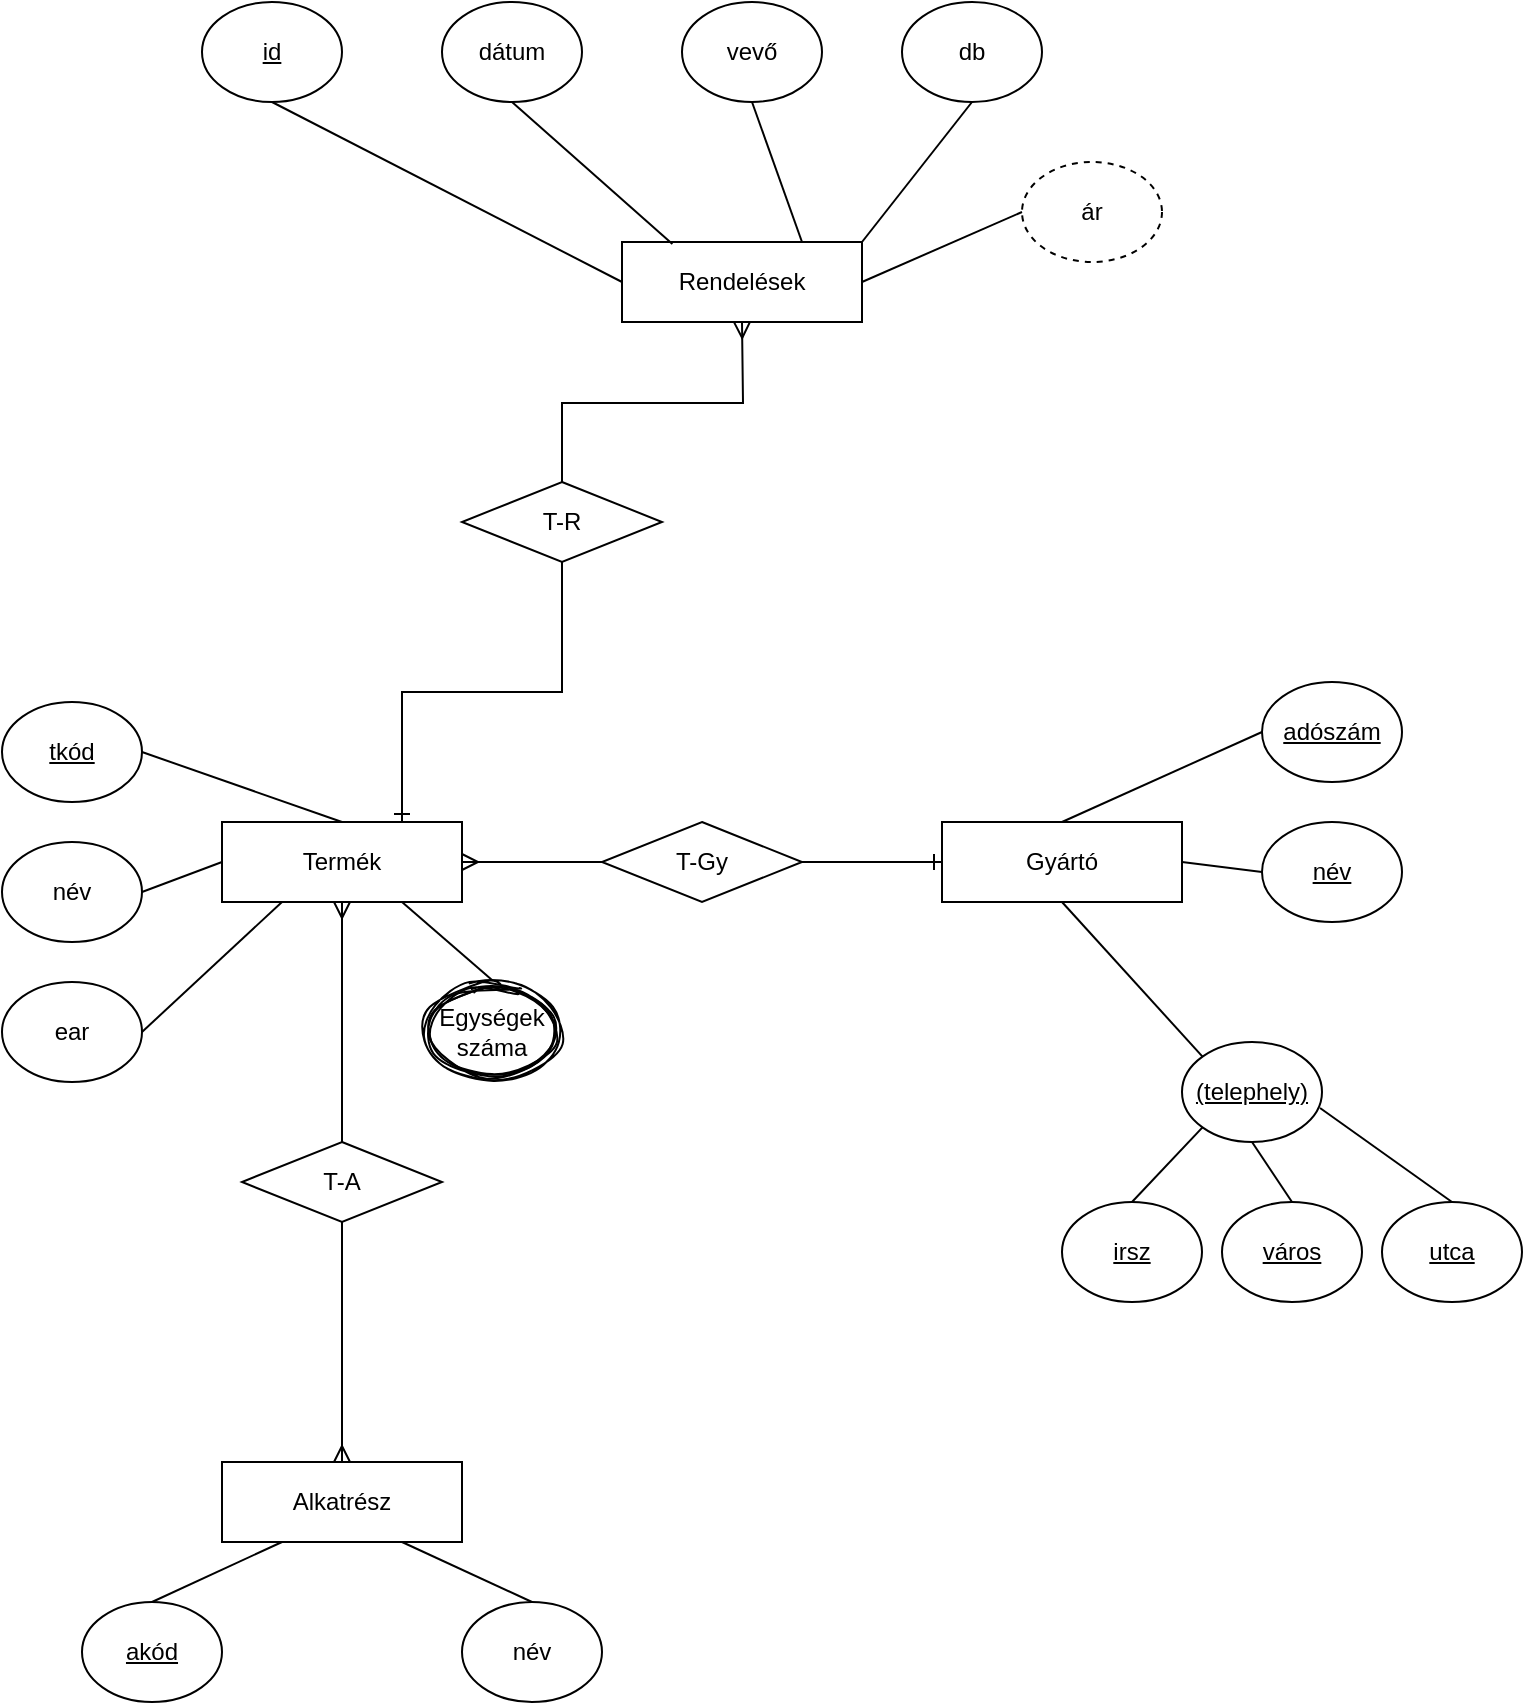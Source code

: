 <mxfile version="20.4.0" type="github">
  <diagram id="R2lEEEUBdFMjLlhIrx00" name="Page-1">
    <mxGraphModel dx="981" dy="1348" grid="1" gridSize="10" guides="1" tooltips="1" connect="1" arrows="1" fold="1" page="0" pageScale="1" pageWidth="850" pageHeight="1100" math="0" shadow="0" extFonts="Permanent Marker^https://fonts.googleapis.com/css?family=Permanent+Marker">
      <root>
        <mxCell id="0" />
        <mxCell id="1" parent="0" />
        <mxCell id="8ALKErCeM23Yrif92zyI-1" value="Termék" style="rounded=0;whiteSpace=wrap;html=1;" vertex="1" parent="1">
          <mxGeometry x="500" y="-230" width="120" height="40" as="geometry" />
        </mxCell>
        <mxCell id="8ALKErCeM23Yrif92zyI-2" value="Gyártó" style="rounded=0;whiteSpace=wrap;html=1;" vertex="1" parent="1">
          <mxGeometry x="860" y="-230" width="120" height="40" as="geometry" />
        </mxCell>
        <mxCell id="8ALKErCeM23Yrif92zyI-3" value="T-Gy" style="shape=rhombus;perimeter=rhombusPerimeter;whiteSpace=wrap;html=1;align=center;" vertex="1" parent="1">
          <mxGeometry x="690" y="-230" width="100" height="40" as="geometry" />
        </mxCell>
        <mxCell id="8ALKErCeM23Yrif92zyI-4" value="" style="edgeStyle=entityRelationEdgeStyle;fontSize=12;html=1;endArrow=ERmany;rounded=0;entryX=1;entryY=0.5;entryDx=0;entryDy=0;exitX=0;exitY=0.5;exitDx=0;exitDy=0;" edge="1" parent="1" source="8ALKErCeM23Yrif92zyI-3" target="8ALKErCeM23Yrif92zyI-1">
          <mxGeometry width="100" height="100" relative="1" as="geometry">
            <mxPoint x="580" y="-70" as="sourcePoint" />
            <mxPoint x="680" y="-170" as="targetPoint" />
          </mxGeometry>
        </mxCell>
        <mxCell id="8ALKErCeM23Yrif92zyI-5" value="tkód" style="ellipse;whiteSpace=wrap;html=1;verticalAlign=middle;fontStyle=4" vertex="1" parent="1">
          <mxGeometry x="390" y="-290" width="70" height="50" as="geometry" />
        </mxCell>
        <mxCell id="8ALKErCeM23Yrif92zyI-6" value="név" style="ellipse;whiteSpace=wrap;html=1;" vertex="1" parent="1">
          <mxGeometry x="390" y="-220" width="70" height="50" as="geometry" />
        </mxCell>
        <mxCell id="8ALKErCeM23Yrif92zyI-7" value="ear" style="ellipse;whiteSpace=wrap;html=1;" vertex="1" parent="1">
          <mxGeometry x="390" y="-150" width="70" height="50" as="geometry" />
        </mxCell>
        <mxCell id="8ALKErCeM23Yrif92zyI-8" value="" style="endArrow=none;html=1;rounded=0;exitX=1;exitY=0.5;exitDx=0;exitDy=0;entryX=0.5;entryY=0;entryDx=0;entryDy=0;" edge="1" parent="1" source="8ALKErCeM23Yrif92zyI-5" target="8ALKErCeM23Yrif92zyI-1">
          <mxGeometry relative="1" as="geometry">
            <mxPoint x="650" y="-160" as="sourcePoint" />
            <mxPoint x="810" y="-160" as="targetPoint" />
          </mxGeometry>
        </mxCell>
        <mxCell id="8ALKErCeM23Yrif92zyI-9" value="" style="endArrow=none;html=1;rounded=0;exitX=1;exitY=0.5;exitDx=0;exitDy=0;entryX=0;entryY=0.5;entryDx=0;entryDy=0;" edge="1" parent="1" source="8ALKErCeM23Yrif92zyI-6" target="8ALKErCeM23Yrif92zyI-1">
          <mxGeometry relative="1" as="geometry">
            <mxPoint x="650" y="-160" as="sourcePoint" />
            <mxPoint x="810" y="-160" as="targetPoint" />
          </mxGeometry>
        </mxCell>
        <mxCell id="8ALKErCeM23Yrif92zyI-10" value="" style="endArrow=none;html=1;rounded=0;exitX=1;exitY=0.5;exitDx=0;exitDy=0;entryX=0.25;entryY=1;entryDx=0;entryDy=0;" edge="1" parent="1" source="8ALKErCeM23Yrif92zyI-7" target="8ALKErCeM23Yrif92zyI-1">
          <mxGeometry relative="1" as="geometry">
            <mxPoint x="650" y="-160" as="sourcePoint" />
            <mxPoint x="500" y="-130" as="targetPoint" />
          </mxGeometry>
        </mxCell>
        <mxCell id="8ALKErCeM23Yrif92zyI-11" value="adószám" style="ellipse;whiteSpace=wrap;html=1;verticalAlign=middle;fontStyle=4" vertex="1" parent="1">
          <mxGeometry x="1020" y="-300" width="70" height="50" as="geometry" />
        </mxCell>
        <mxCell id="8ALKErCeM23Yrif92zyI-12" value="név" style="ellipse;whiteSpace=wrap;html=1;verticalAlign=middle;fontStyle=4" vertex="1" parent="1">
          <mxGeometry x="1020" y="-230" width="70" height="50" as="geometry" />
        </mxCell>
        <mxCell id="8ALKErCeM23Yrif92zyI-13" value="(telephely)" style="ellipse;whiteSpace=wrap;html=1;verticalAlign=middle;fontStyle=4" vertex="1" parent="1">
          <mxGeometry x="980" y="-120" width="70" height="50" as="geometry" />
        </mxCell>
        <mxCell id="8ALKErCeM23Yrif92zyI-14" value="" style="endArrow=none;html=1;rounded=0;entryX=0;entryY=0.5;entryDx=0;entryDy=0;exitX=0.5;exitY=0;exitDx=0;exitDy=0;" edge="1" parent="1" source="8ALKErCeM23Yrif92zyI-2" target="8ALKErCeM23Yrif92zyI-11">
          <mxGeometry relative="1" as="geometry">
            <mxPoint x="650" y="-160" as="sourcePoint" />
            <mxPoint x="810" y="-160" as="targetPoint" />
          </mxGeometry>
        </mxCell>
        <mxCell id="8ALKErCeM23Yrif92zyI-15" value="" style="endArrow=none;html=1;rounded=0;entryX=0;entryY=0.5;entryDx=0;entryDy=0;exitX=1;exitY=0.5;exitDx=0;exitDy=0;" edge="1" parent="1" source="8ALKErCeM23Yrif92zyI-2" target="8ALKErCeM23Yrif92zyI-12">
          <mxGeometry relative="1" as="geometry">
            <mxPoint x="650" y="-160" as="sourcePoint" />
            <mxPoint x="810" y="-160" as="targetPoint" />
          </mxGeometry>
        </mxCell>
        <mxCell id="8ALKErCeM23Yrif92zyI-16" value="" style="endArrow=none;html=1;rounded=0;entryX=0;entryY=0;entryDx=0;entryDy=0;exitX=0.5;exitY=1;exitDx=0;exitDy=0;" edge="1" parent="1" source="8ALKErCeM23Yrif92zyI-2" target="8ALKErCeM23Yrif92zyI-13">
          <mxGeometry relative="1" as="geometry">
            <mxPoint x="650" y="-160" as="sourcePoint" />
            <mxPoint x="810" y="-160" as="targetPoint" />
          </mxGeometry>
        </mxCell>
        <mxCell id="8ALKErCeM23Yrif92zyI-17" value="" style="edgeStyle=entityRelationEdgeStyle;fontSize=12;html=1;endArrow=ERone;endFill=1;rounded=0;entryX=0;entryY=0.5;entryDx=0;entryDy=0;exitX=1;exitY=0.5;exitDx=0;exitDy=0;" edge="1" parent="1" source="8ALKErCeM23Yrif92zyI-3" target="8ALKErCeM23Yrif92zyI-2">
          <mxGeometry width="100" height="100" relative="1" as="geometry">
            <mxPoint x="715" y="-100" as="sourcePoint" />
            <mxPoint x="815" y="-200" as="targetPoint" />
          </mxGeometry>
        </mxCell>
        <mxCell id="8ALKErCeM23Yrif92zyI-18" value="irsz" style="ellipse;whiteSpace=wrap;html=1;verticalAlign=middle;fontStyle=4" vertex="1" parent="1">
          <mxGeometry x="920" y="-40" width="70" height="50" as="geometry" />
        </mxCell>
        <mxCell id="8ALKErCeM23Yrif92zyI-19" value="város" style="ellipse;whiteSpace=wrap;html=1;verticalAlign=middle;fontStyle=4" vertex="1" parent="1">
          <mxGeometry x="1000" y="-40" width="70" height="50" as="geometry" />
        </mxCell>
        <mxCell id="8ALKErCeM23Yrif92zyI-20" value="utca" style="ellipse;whiteSpace=wrap;html=1;verticalAlign=middle;fontStyle=4" vertex="1" parent="1">
          <mxGeometry x="1080" y="-40" width="70" height="50" as="geometry" />
        </mxCell>
        <mxCell id="8ALKErCeM23Yrif92zyI-21" value="" style="endArrow=none;html=1;rounded=0;entryX=0.986;entryY=0.66;entryDx=0;entryDy=0;entryPerimeter=0;exitX=0.5;exitY=0;exitDx=0;exitDy=0;" edge="1" parent="1" source="8ALKErCeM23Yrif92zyI-20" target="8ALKErCeM23Yrif92zyI-13">
          <mxGeometry relative="1" as="geometry">
            <mxPoint x="680" y="20" as="sourcePoint" />
            <mxPoint x="840" y="20" as="targetPoint" />
          </mxGeometry>
        </mxCell>
        <mxCell id="8ALKErCeM23Yrif92zyI-22" value="" style="endArrow=none;html=1;rounded=0;entryX=0.5;entryY=0;entryDx=0;entryDy=0;exitX=0.5;exitY=1;exitDx=0;exitDy=0;" edge="1" parent="1" source="8ALKErCeM23Yrif92zyI-13" target="8ALKErCeM23Yrif92zyI-19">
          <mxGeometry relative="1" as="geometry">
            <mxPoint x="680" y="20" as="sourcePoint" />
            <mxPoint x="840" y="20" as="targetPoint" />
          </mxGeometry>
        </mxCell>
        <mxCell id="8ALKErCeM23Yrif92zyI-23" value="" style="endArrow=none;html=1;rounded=0;entryX=0.5;entryY=0;entryDx=0;entryDy=0;exitX=0;exitY=1;exitDx=0;exitDy=0;" edge="1" parent="1" source="8ALKErCeM23Yrif92zyI-13" target="8ALKErCeM23Yrif92zyI-18">
          <mxGeometry relative="1" as="geometry">
            <mxPoint x="680" y="20" as="sourcePoint" />
            <mxPoint x="840" y="20" as="targetPoint" />
          </mxGeometry>
        </mxCell>
        <mxCell id="8ALKErCeM23Yrif92zyI-24" value="" style="endArrow=none;html=1;rounded=0;entryX=0.5;entryY=0;entryDx=0;entryDy=0;exitX=0.75;exitY=1;exitDx=0;exitDy=0;" edge="1" parent="1" source="8ALKErCeM23Yrif92zyI-1">
          <mxGeometry relative="1" as="geometry">
            <mxPoint x="660" y="-180" as="sourcePoint" />
            <mxPoint x="635" y="-151" as="targetPoint" />
          </mxGeometry>
        </mxCell>
        <mxCell id="8ALKErCeM23Yrif92zyI-25" value="Alkatrész" style="rounded=0;whiteSpace=wrap;html=1;" vertex="1" parent="1">
          <mxGeometry x="500" y="90" width="120" height="40" as="geometry" />
        </mxCell>
        <mxCell id="8ALKErCeM23Yrif92zyI-26" value="T-A" style="shape=rhombus;perimeter=rhombusPerimeter;whiteSpace=wrap;html=1;align=center;" vertex="1" parent="1">
          <mxGeometry x="510" y="-70" width="100" height="40" as="geometry" />
        </mxCell>
        <mxCell id="8ALKErCeM23Yrif92zyI-27" value="Egységek száma" style="ellipse;shape=doubleEllipse;margin=3;whiteSpace=wrap;html=1;align=center;shadow=0;sketch=1;fillStyle=solid;strokeColor=default;" vertex="1" parent="1">
          <mxGeometry x="600" y="-150" width="70" height="50" as="geometry" />
        </mxCell>
        <mxCell id="8ALKErCeM23Yrif92zyI-28" value="akód" style="ellipse;whiteSpace=wrap;html=1;fontStyle=4" vertex="1" parent="1">
          <mxGeometry x="430" y="160" width="70" height="50" as="geometry" />
        </mxCell>
        <mxCell id="8ALKErCeM23Yrif92zyI-29" value="név" style="ellipse;whiteSpace=wrap;html=1;" vertex="1" parent="1">
          <mxGeometry x="620" y="160" width="70" height="50" as="geometry" />
        </mxCell>
        <mxCell id="8ALKErCeM23Yrif92zyI-30" value="" style="endArrow=none;html=1;rounded=0;strokeColor=default;jumpStyle=line;exitX=0.5;exitY=0;exitDx=0;exitDy=0;entryX=0.25;entryY=1;entryDx=0;entryDy=0;" edge="1" parent="1" source="8ALKErCeM23Yrif92zyI-28" target="8ALKErCeM23Yrif92zyI-25">
          <mxGeometry relative="1" as="geometry">
            <mxPoint x="520" y="70" as="sourcePoint" />
            <mxPoint x="680" y="70" as="targetPoint" />
          </mxGeometry>
        </mxCell>
        <mxCell id="8ALKErCeM23Yrif92zyI-31" value="" style="endArrow=none;html=1;rounded=0;strokeColor=default;jumpStyle=line;entryX=0.5;entryY=0;entryDx=0;entryDy=0;exitX=0.75;exitY=1;exitDx=0;exitDy=0;" edge="1" parent="1" source="8ALKErCeM23Yrif92zyI-25" target="8ALKErCeM23Yrif92zyI-29">
          <mxGeometry relative="1" as="geometry">
            <mxPoint x="520" y="70" as="sourcePoint" />
            <mxPoint x="680" y="70" as="targetPoint" />
          </mxGeometry>
        </mxCell>
        <mxCell id="8ALKErCeM23Yrif92zyI-32" value="" style="fontSize=12;html=1;endArrow=ERmany;rounded=0;strokeColor=default;jumpStyle=line;exitX=0.5;exitY=0;exitDx=0;exitDy=0;entryX=0.5;entryY=1;entryDx=0;entryDy=0;" edge="1" parent="1" source="8ALKErCeM23Yrif92zyI-26" target="8ALKErCeM23Yrif92zyI-1">
          <mxGeometry width="100" height="100" relative="1" as="geometry">
            <mxPoint x="590" y="-70.48" as="sourcePoint" />
            <mxPoint x="720" y="-70" as="targetPoint" />
          </mxGeometry>
        </mxCell>
        <mxCell id="8ALKErCeM23Yrif92zyI-33" value="" style="fontSize=12;html=1;endArrow=ERmany;strokeColor=default;jumpStyle=line;entryX=0.5;entryY=0;entryDx=0;entryDy=0;exitX=0.5;exitY=1;exitDx=0;exitDy=0;rounded=0;endFill=0;" edge="1" parent="1" source="8ALKErCeM23Yrif92zyI-26" target="8ALKErCeM23Yrif92zyI-25">
          <mxGeometry width="100" height="100" relative="1" as="geometry">
            <mxPoint x="550" y="20" as="sourcePoint" />
            <mxPoint x="650" y="-80" as="targetPoint" />
          </mxGeometry>
        </mxCell>
        <mxCell id="8ALKErCeM23Yrif92zyI-34" value="Rendelések" style="rounded=0;whiteSpace=wrap;html=1;" vertex="1" parent="1">
          <mxGeometry x="700" y="-520" width="120" height="40" as="geometry" />
        </mxCell>
        <mxCell id="8ALKErCeM23Yrif92zyI-35" value="T-R" style="shape=rhombus;perimeter=rhombusPerimeter;whiteSpace=wrap;html=1;align=center;" vertex="1" parent="1">
          <mxGeometry x="620" y="-400" width="100" height="40" as="geometry" />
        </mxCell>
        <mxCell id="8ALKErCeM23Yrif92zyI-36" value="" style="fontSize=12;html=1;endArrow=ERone;endFill=1;rounded=0;exitX=0.5;exitY=1;exitDx=0;exitDy=0;entryX=0.75;entryY=0;entryDx=0;entryDy=0;edgeStyle=orthogonalEdgeStyle;" edge="1" parent="1" source="8ALKErCeM23Yrif92zyI-35" target="8ALKErCeM23Yrif92zyI-1">
          <mxGeometry width="100" height="100" relative="1" as="geometry">
            <mxPoint x="780" y="-340" as="sourcePoint" />
            <mxPoint x="880" y="-440" as="targetPoint" />
          </mxGeometry>
        </mxCell>
        <mxCell id="8ALKErCeM23Yrif92zyI-37" value="" style="edgeStyle=orthogonalEdgeStyle;fontSize=12;html=1;endArrow=ERmany;rounded=0;exitX=0.5;exitY=0;exitDx=0;exitDy=0;" edge="1" parent="1" source="8ALKErCeM23Yrif92zyI-35">
          <mxGeometry width="100" height="100" relative="1" as="geometry">
            <mxPoint x="680" y="-380" as="sourcePoint" />
            <mxPoint x="760" y="-480" as="targetPoint" />
          </mxGeometry>
        </mxCell>
        <mxCell id="8ALKErCeM23Yrif92zyI-38" value="id" style="ellipse;whiteSpace=wrap;html=1;verticalAlign=middle;fontStyle=4" vertex="1" parent="1">
          <mxGeometry x="490" y="-640" width="70" height="50" as="geometry" />
        </mxCell>
        <mxCell id="8ALKErCeM23Yrif92zyI-39" value="dátum" style="ellipse;whiteSpace=wrap;html=1;verticalAlign=middle;fontStyle=0" vertex="1" parent="1">
          <mxGeometry x="610" y="-640" width="70" height="50" as="geometry" />
        </mxCell>
        <mxCell id="8ALKErCeM23Yrif92zyI-40" value="vevő" style="ellipse;whiteSpace=wrap;html=1;verticalAlign=middle;fontStyle=0" vertex="1" parent="1">
          <mxGeometry x="730" y="-640" width="70" height="50" as="geometry" />
        </mxCell>
        <mxCell id="8ALKErCeM23Yrif92zyI-41" value="db" style="ellipse;whiteSpace=wrap;html=1;verticalAlign=middle;fontStyle=0" vertex="1" parent="1">
          <mxGeometry x="840" y="-640" width="70" height="50" as="geometry" />
        </mxCell>
        <mxCell id="8ALKErCeM23Yrif92zyI-42" value="" style="endArrow=none;html=1;rounded=0;exitX=0.5;exitY=1;exitDx=0;exitDy=0;entryX=0;entryY=0.5;entryDx=0;entryDy=0;" edge="1" parent="1" source="8ALKErCeM23Yrif92zyI-38" target="8ALKErCeM23Yrif92zyI-34">
          <mxGeometry relative="1" as="geometry">
            <mxPoint x="560" y="-580" as="sourcePoint" />
            <mxPoint x="720" y="-580" as="targetPoint" />
          </mxGeometry>
        </mxCell>
        <mxCell id="8ALKErCeM23Yrif92zyI-43" value="" style="endArrow=none;html=1;rounded=0;entryX=0.21;entryY=0.024;entryDx=0;entryDy=0;entryPerimeter=0;exitX=0.5;exitY=1;exitDx=0;exitDy=0;" edge="1" parent="1" source="8ALKErCeM23Yrif92zyI-39" target="8ALKErCeM23Yrif92zyI-34">
          <mxGeometry relative="1" as="geometry">
            <mxPoint x="560" y="-580" as="sourcePoint" />
            <mxPoint x="720" y="-580" as="targetPoint" />
          </mxGeometry>
        </mxCell>
        <mxCell id="8ALKErCeM23Yrif92zyI-44" value="" style="endArrow=none;html=1;rounded=0;entryX=0.75;entryY=0;entryDx=0;entryDy=0;exitX=0.5;exitY=1;exitDx=0;exitDy=0;" edge="1" parent="1" source="8ALKErCeM23Yrif92zyI-40" target="8ALKErCeM23Yrif92zyI-34">
          <mxGeometry relative="1" as="geometry">
            <mxPoint x="560" y="-580" as="sourcePoint" />
            <mxPoint x="720" y="-580" as="targetPoint" />
          </mxGeometry>
        </mxCell>
        <mxCell id="8ALKErCeM23Yrif92zyI-45" value="" style="endArrow=none;html=1;rounded=0;entryX=1;entryY=0;entryDx=0;entryDy=0;exitX=0.5;exitY=1;exitDx=0;exitDy=0;" edge="1" parent="1" source="8ALKErCeM23Yrif92zyI-41" target="8ALKErCeM23Yrif92zyI-34">
          <mxGeometry relative="1" as="geometry">
            <mxPoint x="560" y="-580" as="sourcePoint" />
            <mxPoint x="720" y="-580" as="targetPoint" />
          </mxGeometry>
        </mxCell>
        <mxCell id="8ALKErCeM23Yrif92zyI-46" value="ár" style="ellipse;whiteSpace=wrap;html=1;verticalAlign=middle;fontStyle=0;dashed=1;" vertex="1" parent="1">
          <mxGeometry x="900" y="-560" width="70" height="50" as="geometry" />
        </mxCell>
        <mxCell id="8ALKErCeM23Yrif92zyI-47" value="" style="endArrow=none;html=1;rounded=0;exitX=1;exitY=0.5;exitDx=0;exitDy=0;entryX=0;entryY=0.5;entryDx=0;entryDy=0;" edge="1" parent="1" source="8ALKErCeM23Yrif92zyI-34" target="8ALKErCeM23Yrif92zyI-46">
          <mxGeometry relative="1" as="geometry">
            <mxPoint x="560" y="-510" as="sourcePoint" />
            <mxPoint x="720" y="-510" as="targetPoint" />
          </mxGeometry>
        </mxCell>
      </root>
    </mxGraphModel>
  </diagram>
</mxfile>
